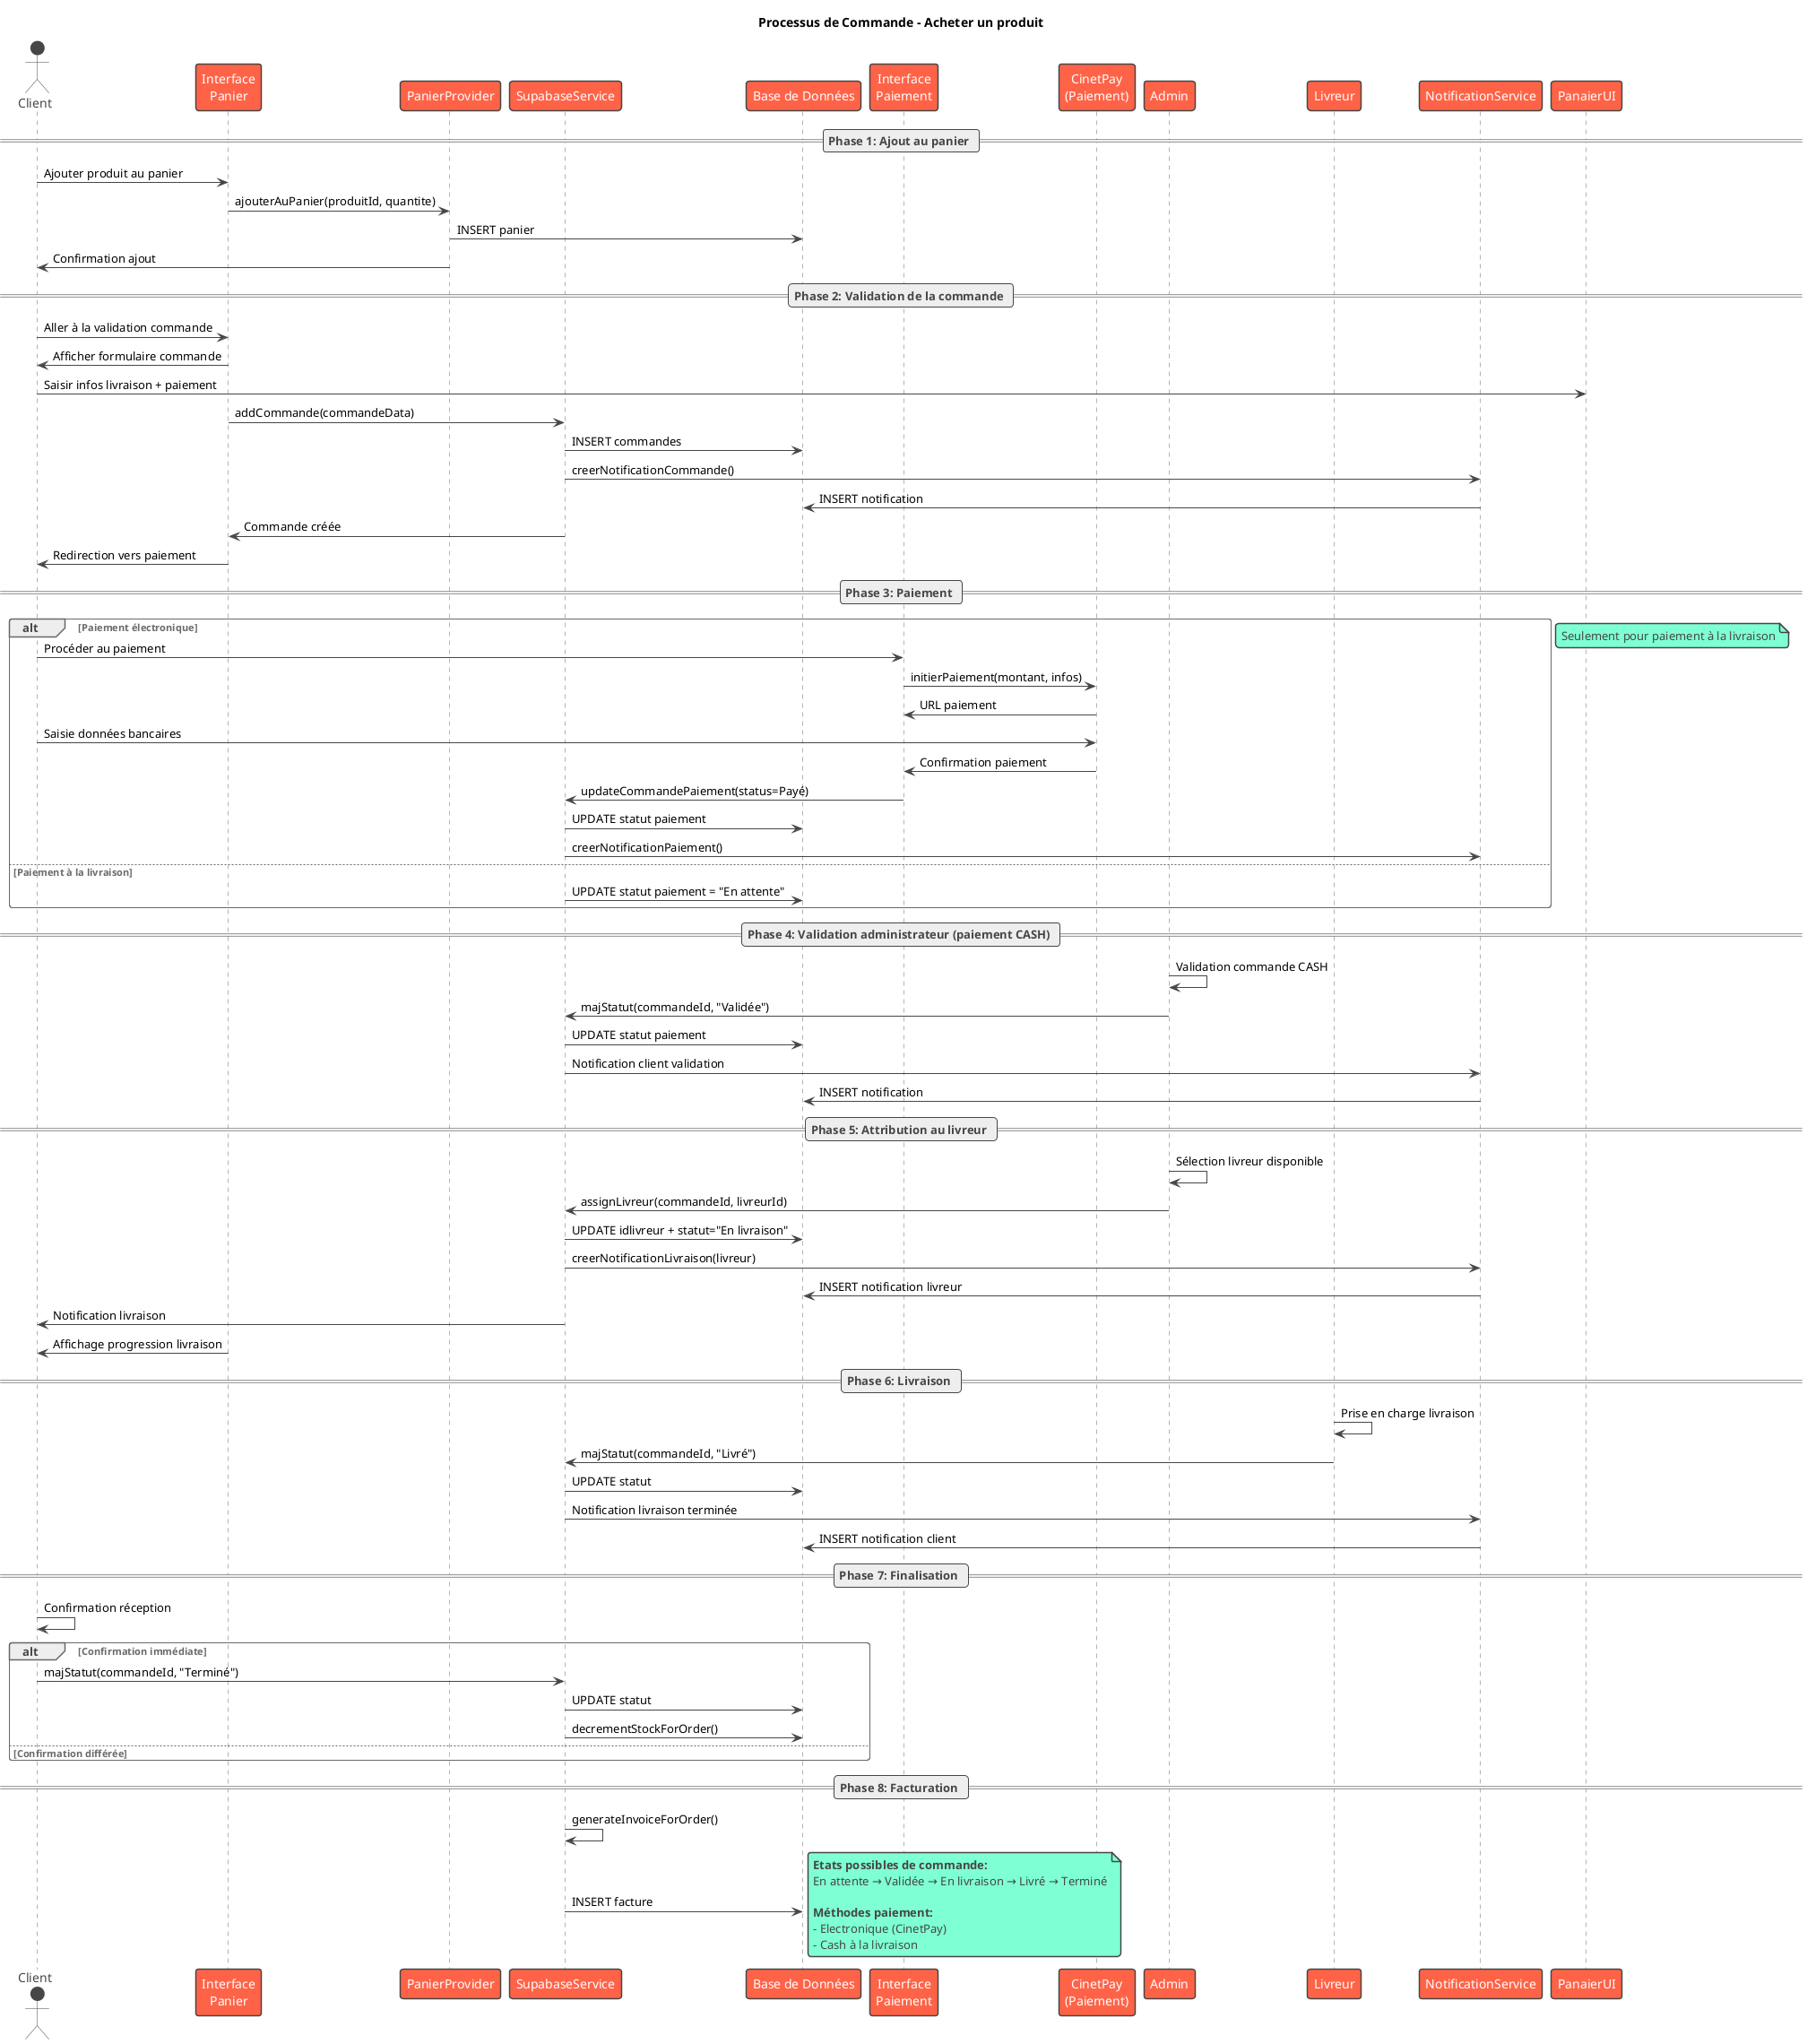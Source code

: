 @startuml Séquence - Processus de Commande
!theme vibrant

title Processus de Commande - Acheter un produit

actor "Client" as Client
participant "Interface\nPanier" as PanierUI
participant "PanierProvider" as PanierProvider
participant "SupabaseService" as SupabaseService
participant "Base de Données" as DB
participant "Interface\nPaiement" as PaiementUI
participant "CinetPay\n(Paiement)" as CinetPay
participant "Admin" as Admin
participant "Livreur" as Livreur
participant "NotificationService" as NotifService

== Phase 1: Ajout au panier ==
Client -> PanierUI: Ajouter produit au panier
PanierUI -> PanierProvider: ajouterAuPanier(produitId, quantite)
PanierProvider -> DB: INSERT panier
PanierProvider -> Client: Confirmation ajout

== Phase 2: Validation de la commande ==
Client -> PanierUI: Aller à la validation commande
PanierUI -> Client: Afficher formulaire commande
Client -> PanaierUI: Saisir infos livraison + paiement
PanierUI -> SupabaseService: addCommande(commandeData)
SupabaseService -> DB: INSERT commandes
SupabaseService -> NotifService: creerNotificationCommande()
NotifService -> DB: INSERT notification
SupabaseService -> PanierUI: Commande créée
PanierUI -> Client: Redirection vers paiement

== Phase 3: Paiement ==
alt Paiement électronique
    Client -> PaiementUI: Procéder au paiement
    PaiementUI -> CinetPay: initierPaiement(montant, infos)
    CinetPay -> PaiementUI: URL paiement
    Client -> CinetPay: Saisie données bancaires
    CinetPay -> PaiementUI: Confirmation paiement
    PaiementUI -> SupabaseService: updateCommandePaiement(status=Payé)
    SupabaseService -> DB: UPDATE statut paiement
    SupabaseService -> NotifService: creerNotificationPaiement()
else Paiement à la livraison
    SupabaseService -> DB: UPDATE statut paiement = "En attente"
end

== Phase 4: Validation administrateur (paiement CASH) ==
note right: Seulement pour paiement à la livraison
Admin -> Admin: Validation commande CASH
Admin -> SupabaseService: majStatut(commandeId, "Validée")
SupabaseService -> DB: UPDATE statut paiement
SupabaseService -> NotifService: Notification client validation
NotifService -> DB: INSERT notification

== Phase 5: Attribution au livreur ==
Admin -> Admin: Sélection livreur disponible
Admin -> SupabaseService: assignLivreur(commandeId, livreurId)
SupabaseService -> DB: UPDATE idlivreur + statut="En livraison"
SupabaseService -> NotifService: creerNotificationLivraison(livreur)
NotifService -> DB: INSERT notification livreur
SupabaseService -> Client: Notification livraison
PanierUI -> Client: Affichage progression livraison

== Phase 6: Livraison ==
Livreur -> Livreur: Prise en charge livraison
Livreur -> SupabaseService: majStatut(commandeId, "Livré")
SupabaseService -> DB: UPDATE statut
SupabaseService -> NotifService: Notification livraison terminée
NotifService -> DB: INSERT notification client

== Phase 7: Finalisation ==
Client -> Client: Confirmation réception
alt Confirmation immédiate
    Client -> SupabaseService: majStatut(commandeId, "Terminé")
    SupabaseService -> DB: UPDATE statut
    SupabaseService -> DB: decrementStockForOrder()
else Confirmation différée
    note right: Système ferme automatiquement après délai
end

== Phase 8: Facturation ==
SupabaseService -> SupabaseService: generateInvoiceForOrder()
SupabaseService -> DB: INSERT facture

note right
    **Etats possibles de commande:**
    En attente → Validée → En livraison → Livré → Terminé

    **Méthodes paiement:**
    - Electronique (CinetPay)
    - Cash à la livraison
end note

@enduml
